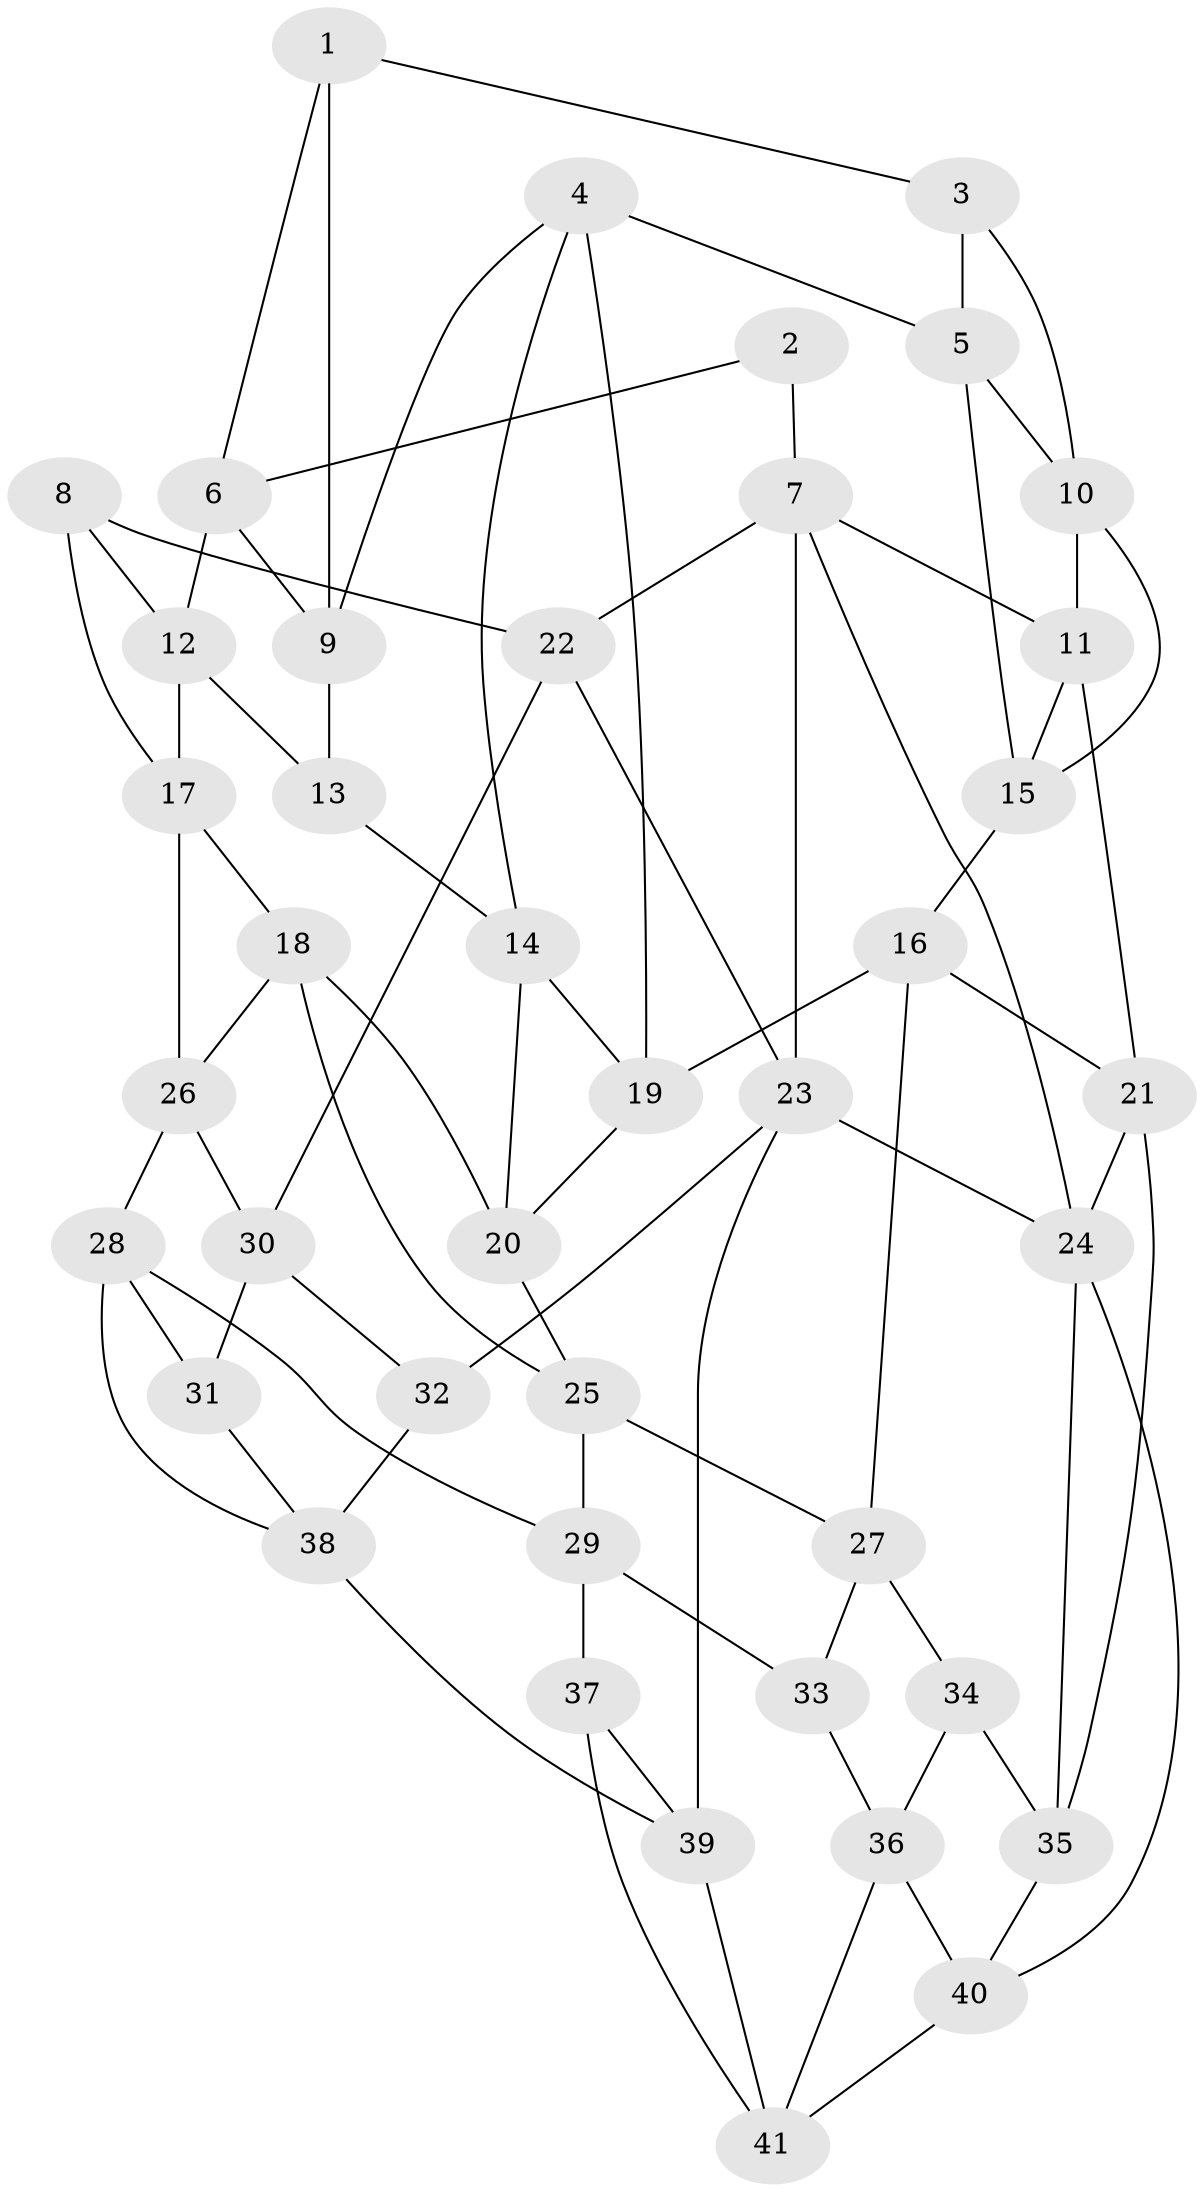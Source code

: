 // original degree distribution, {3: 0.036585365853658534, 5: 0.573170731707317, 4: 0.1951219512195122, 6: 0.1951219512195122}
// Generated by graph-tools (version 1.1) at 2025/50/03/09/25 03:50:59]
// undirected, 41 vertices, 78 edges
graph export_dot {
graph [start="1"]
  node [color=gray90,style=filled];
  1;
  2;
  3;
  4;
  5;
  6;
  7;
  8;
  9;
  10;
  11;
  12;
  13;
  14;
  15;
  16;
  17;
  18;
  19;
  20;
  21;
  22;
  23;
  24;
  25;
  26;
  27;
  28;
  29;
  30;
  31;
  32;
  33;
  34;
  35;
  36;
  37;
  38;
  39;
  40;
  41;
  1 -- 3 [weight=1.0];
  1 -- 6 [weight=1.0];
  1 -- 9 [weight=1.0];
  2 -- 6 [weight=1.0];
  2 -- 7 [weight=1.0];
  3 -- 5 [weight=1.0];
  3 -- 10 [weight=1.0];
  4 -- 5 [weight=1.0];
  4 -- 9 [weight=1.0];
  4 -- 14 [weight=1.0];
  4 -- 19 [weight=1.0];
  5 -- 10 [weight=1.0];
  5 -- 15 [weight=1.0];
  6 -- 9 [weight=1.0];
  6 -- 12 [weight=1.0];
  7 -- 11 [weight=1.0];
  7 -- 22 [weight=1.0];
  7 -- 23 [weight=1.0];
  7 -- 24 [weight=1.0];
  8 -- 12 [weight=1.0];
  8 -- 17 [weight=1.0];
  8 -- 22 [weight=1.0];
  9 -- 13 [weight=1.0];
  10 -- 11 [weight=1.0];
  10 -- 15 [weight=1.0];
  11 -- 15 [weight=1.0];
  11 -- 21 [weight=1.0];
  12 -- 13 [weight=1.0];
  12 -- 17 [weight=1.0];
  13 -- 14 [weight=1.0];
  14 -- 19 [weight=1.0];
  14 -- 20 [weight=1.0];
  15 -- 16 [weight=1.0];
  16 -- 19 [weight=1.0];
  16 -- 21 [weight=1.0];
  16 -- 27 [weight=1.0];
  17 -- 18 [weight=1.0];
  17 -- 26 [weight=1.0];
  18 -- 20 [weight=1.0];
  18 -- 25 [weight=1.0];
  18 -- 26 [weight=1.0];
  19 -- 20 [weight=1.0];
  20 -- 25 [weight=1.0];
  21 -- 24 [weight=1.0];
  21 -- 35 [weight=1.0];
  22 -- 23 [weight=1.0];
  22 -- 30 [weight=1.0];
  23 -- 24 [weight=1.0];
  23 -- 32 [weight=1.0];
  23 -- 39 [weight=1.0];
  24 -- 35 [weight=1.0];
  24 -- 40 [weight=1.0];
  25 -- 27 [weight=1.0];
  25 -- 29 [weight=1.0];
  26 -- 28 [weight=1.0];
  26 -- 30 [weight=1.0];
  27 -- 33 [weight=1.0];
  27 -- 34 [weight=1.0];
  28 -- 29 [weight=1.0];
  28 -- 31 [weight=1.0];
  28 -- 38 [weight=1.0];
  29 -- 33 [weight=1.0];
  29 -- 37 [weight=1.0];
  30 -- 31 [weight=1.0];
  30 -- 32 [weight=1.0];
  31 -- 38 [weight=1.0];
  32 -- 38 [weight=1.0];
  33 -- 36 [weight=1.0];
  34 -- 35 [weight=1.0];
  34 -- 36 [weight=1.0];
  35 -- 40 [weight=1.0];
  36 -- 40 [weight=1.0];
  36 -- 41 [weight=1.0];
  37 -- 39 [weight=1.0];
  37 -- 41 [weight=1.0];
  38 -- 39 [weight=1.0];
  39 -- 41 [weight=1.0];
  40 -- 41 [weight=1.0];
}
